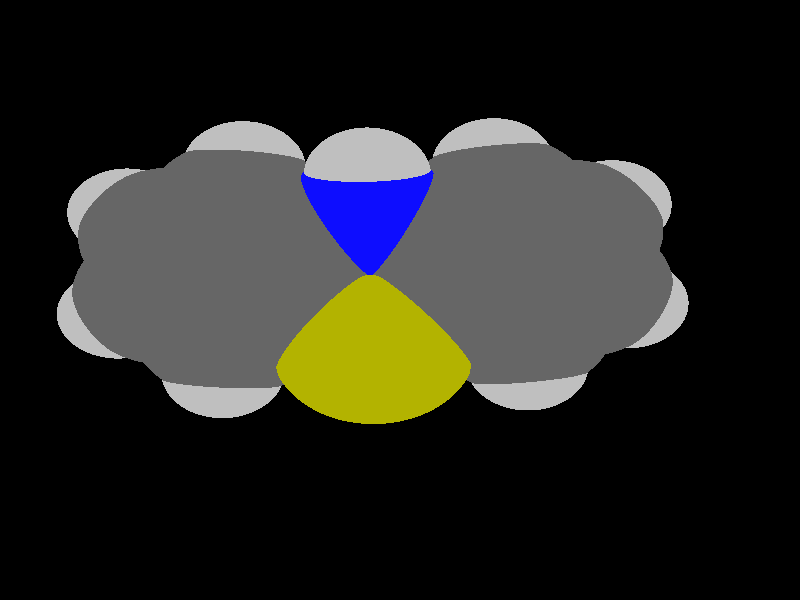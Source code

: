global_settings {
	ambient_light rgb <0.200000002980232, 0.200000002980232, 0.200000002980232>
	max_trace_level 15
}

background { color rgb <0,0,0> }

camera {
	perspective
	location <4.28339267659659, 1.37706251710762, -20.0164953871521>
	angle 40
	up <0.0251109715132133, -0.998055443693248, -0.0570505952987012>
	right <0.99967861679754, 0.0248713010632164, 0.00490729061509193> * 1
	direction <-0.00347882558066758, -0.0571554870305245, 0.998359227971016> }

light_source {
	<68.9012621096662, -52.1784957324404, -86.8291517599099>
	color rgb <1, 1, 1>
	fade_distance 167.888186106906
	fade_power 0
	spotlight
	area_light <20, 0, 0>, <0, 0, 20>, 20, 20
	circular
	orient
	point_at <-68.9012621096662, 52.1784957324404, 86.8291517599099>
}

light_source {
	<-65.8041639096775, -62.7157721622248, 38.2212872345862>
	color rgb <0.300000011920929, 0.300000011920929, 0.300000011920929> shadowless
	fade_distance 167.888186106906
	fade_power 0
	parallel
	point_at <65.8041639096775, 62.7157721622248, -38.2212872345862>
}

#default {
	finish {ambient 0.5 diffuse 1 specular 0.2 roughness .01 metallic 1}
}

union {
cylinder {
	<1.33845727087838, -2.02259873989775, -0.369277583849415>, 	<0.718682634088947, -1.74757379976182, -0.23601107682025>, 0.075
	pigment { rgbt <0.400000005960464, 0.400000005960464, 0.400000005960464, 0> }
}
cylinder {
	<1.43251074440372, -1.81891276804988, -0.352219770677606>, 	<0.812736107614291, -1.54388782791394, -0.218953263648441>, 0.075
	pigment { rgbt <0.400000005960464, 0.400000005960464, 0.400000005960464, 0> }
}
cylinder {
	<0.718682634088947, -1.74757379976182, -0.23601107682025>, 	<0.0989079972995169, -1.47254885962588, -0.102744569791085>, 0.075
	pigment { rgbt <0.400000005960464, 0.400000005960464, 0.400000005960464, 0> }
}
cylinder {
	<0.812736107614291, -1.54388782791394, -0.218953263648441>, 	<0.192961470824862, -1.26886288777801, -0.0856867566192759>, 0.075
	pigment { rgbt <0.400000005960464, 0.400000005960464, 0.400000005960464, 0> }
}
cylinder {
	<0.145934734062189, -1.37070587370194, -0.0942156632051805>, 	<0.0729673670310946, -0.685352936850971, -0.0471078316025903>, 0.075
	pigment { rgbt <0.400000005960464, 0.400000005960464, 0.400000005960464, 0> }
}
cylinder {
	<0.0729673670310946, -0.685352936850971, -0.0471078316025903>, 	<0, 0, 0>, 0.075
	pigment { rgbt <0.400000005960464, 0.400000005960464, 0.400000005960464, 0> }
}
cylinder {
	<-0.0666648698749936, 0.090297618469995, 0.00764102239215325>, 	<0.481892603082987, 0.50247554476124, -0.0773178408311943>, 0.075
	pigment { rgbt <0.400000005960464, 0.400000005960464, 0.400000005960464, 0> }
}
cylinder {
	<0.0666648698749936, -0.090297618469995, -0.00764102239215324>, 	<0.615222342832974, 0.32188030782125, -0.0925998856155008>, 0.075
	pigment { rgbt <0.400000005960464, 0.400000005960464, 0.400000005960464, 0> }
}
cylinder {
	<0.481892603082987, 0.50247554476124, -0.0773178408311943>, 	<1.03045007604097, 0.914653471052485, -0.162276704054542>, 0.075
	pigment { rgbt <0.400000005960464, 0.400000005960464, 0.400000005960464, 0> }
}
cylinder {
	<0.615222342832974, 0.32188030782125, -0.0925998856155008>, 	<1.16377981579095, 0.734058234112494, -0.177558748838848>, 0.075
	pigment { rgbt <0.400000005960464, 0.400000005960464, 0.400000005960464, 0> }
}
cylinder {
	<1.09711494591596, 0.824355852582489, -0.169917726446695>, 	<1.72153965108257, 0.55183072532997, -0.303484732453413>, 0.075
	pigment { rgbt <0.400000005960464, 0.400000005960464, 0.400000005960464, 0> }
}
cylinder {
	<1.72153965108257, 0.55183072532997, -0.303484732453413>, 	<2.34596435624917, 0.279305598077451, -0.437051738460131>, 0.075
	pigment { rgbt <0.400000005960464, 0.400000005960464, 0.400000005960464, 0> }
}
cylinder {
	<2.34596435624917, 0.279305598077451, -0.437051738460131>, 	<2.97536340151833, 0.767049193142886, -0.531411550200014>, 0.075
	pigment { rgbt <0.400000005960464, 0.400000005960464, 0.400000005960464, 0> }
}
cylinder {
	<2.97536340151833, 0.767049193142886, -0.531411550200014>, 	<3.72768522359904, 1.35004999828536, -0.644200004572364>, 0.075
	pigment { rgbt <0.699999988079071, 0.699999988079071, 0, 0> }
}
cylinder {
	<3.72768522359904, 1.35004999828536, -0.644200004572364>, 	<4.47997781185376, 0.766993757784745, -0.530702829317586>, 0.075
	pigment { rgbt <0.699999988079071, 0.699999988079071, 0, 0> }
}
cylinder {
	<4.47997781185376, 0.766993757784745, -0.530702829317586>, 	<5.10936450979204, 0.279194399329885, -0.43574826845364>, 0.075
	pigment { rgbt <0.400000005960464, 0.400000005960464, 0.400000005960464, 0> }
}
cylinder {
	<5.10936450979204, 0.279194399329885, -0.43574826845364>, 	<5.73383978569337, 0.551669271059887, -0.302415277173635>, 0.075
	pigment { rgbt <0.400000005960464, 0.400000005960464, 0.400000005960464, 0> }
}
cylinder {
	<5.73383978569337, 0.551669271059887, -0.302415277173635>, 	<6.35831506159471, 0.824144142789889, -0.16908228589363>, 0.075
	pigment { rgbt <0.400000005960464, 0.400000005960464, 0.400000005960464, 0> }
}
cylinder {
	<6.42499113217107, 0.914441664764753, -0.161538471361546>, 	<6.97348362585295, 0.50236959336937, -0.0769973284158978>, 0.075
	pigment { rgbt <0.400000005960464, 0.400000005960464, 0.400000005960464, 0> }
}
cylinder {
	<6.29163899101834, 0.733846620815025, -0.176626100425714>, 	<6.84013148470022, 0.321774549419643, -0.0920849574800661>, 0.075
	pigment { rgbt <0.400000005960464, 0.400000005960464, 0.400000005960464, 0> }
}
cylinder {
	<6.97348362585295, 0.50236959336937, -0.0769973284158978>, 	<7.52197611953483, 0.0902975219739883, 0.00754381452974995>, 0.075
	pigment { rgbt <0.400000005960464, 0.400000005960464, 0.400000005960464, 0> }
}
cylinder {
	<6.84013148470022, 0.321774549419643, -0.0920849574800661>, 	<7.38862397838209, -0.090297521975739, -0.00754381453441835>, 0.075
	pigment { rgbt <0.400000005960464, 0.400000005960464, 0.400000005960464, 0> }
}
cylinder {
	<7.45530004895846, -8.75328325183662e-13, -2.33420888954422e-12>, 	<7.38266728080094, -0.685397077929971, -0.0483422078132551>, 0.075
	pigment { rgbt <0.400000005960464, 0.400000005960464, 0.400000005960464, 0> }
}
cylinder {
	<7.38266728080094, -0.685397077929971, -0.0483422078132551>, 	<7.31003451264343, -1.37079415585907, -0.0966844156241759>, 0.075
	pigment { rgbt <0.400000005960464, 0.400000005960464, 0.400000005960464, 0> }
}
cylinder {
	<7.35706227593948, -1.47263094673512, -0.105281362956616>, 	<6.73718692958823, -1.74765600356692, -0.238314847841415>, 0.075
	pigment { rgbt <0.400000005960464, 0.400000005960464, 0.400000005960464, 0> }
}
cylinder {
	<7.26300674934738, -1.26895736498301, -0.0880874682917358>, 	<6.64313140299614, -1.54398242181481, -0.221120953176535>, 0.075
	pigment { rgbt <0.400000005960464, 0.400000005960464, 0.400000005960464, 0> }
}
cylinder {
	<6.73718692958823, -1.74765600356692, -0.238314847841415>, 	<6.11731158323699, -2.02268106039872, -0.371348332726214>, 0.075
	pigment { rgbt <0.400000005960464, 0.400000005960464, 0.400000005960464, 0> }
}
cylinder {
	<6.64313140299614, -1.54398242181481, -0.221120953176535>, 	<6.0232560566449, -1.81900747864661, -0.354154438061333>, 0.075
	pigment { rgbt <0.400000005960464, 0.400000005960464, 0.400000005960464, 0> }
}
cylinder {
	<6.07028381994094, -1.92084426952267, -0.362751385393774>, 	<5.51519106340219, -1.51077193253912, -0.448991820104321>, 0.075
	pigment { rgbt <0.400000005960464, 0.400000005960464, 0.400000005960464, 0> }
}
cylinder {
	<5.51519106340219, -1.51077193253912, -0.448991820104321>, 	<4.96009830686344, -1.10069959555558, -0.535232254814869>, 0.075
	pigment { rgbt <0.400000005960464, 0.400000005960464, 0.400000005960464, 0> }
}
cylinder {
	<5.22121515703905, 0.267174011148052, -0.436840503951422>, 	<5.14658205557475, -0.422772986294678, -0.486582497132036>, 0.075
	pigment { rgbt <0.400000005960464, 0.400000005960464, 0.400000005960464, 0> }
}
cylinder {
	<4.99751386254503, 0.291214787511718, -0.434656032955858>, 	<4.92288076108073, -0.398732209931013, -0.484398026136473>, 0.075
	pigment { rgbt <0.400000005960464, 0.400000005960464, 0.400000005960464, 0> }
}
cylinder {
	<5.14658205557475, -0.422772986294678, -0.486582497132036>, 	<5.07194895411045, -1.11271998373741, -0.536324490312651>, 0.075
	pigment { rgbt <0.400000005960464, 0.400000005960464, 0.400000005960464, 0> }
}
cylinder {
	<4.92288076108073, -0.398732209931013, -0.484398026136473>, 	<4.84824765961643, -1.08867920737374, -0.534140019317087>, 0.075
	pigment { rgbt <0.400000005960464, 0.400000005960464, 0.400000005960464, 0> }
}
cylinder {
	<4.96009830686344, -1.10069959555558, -0.535232254814869>, 	<4.33192785281211, -1.40072950789443, -0.674871198202168>, 0.075
	pigment { rgbt <0.400000005960464, 0.400000005960464, 0.400000005960464, 0> }
}
cylinder {
	<4.33192785281211, -1.40072950789443, -0.674871198202168>, 	<3.72764521313654, -1.68935000292162, -0.80920000779099>, 0.075
	pigment { rgbt <0.0500000007450581, 0.0500000007450581, 1, 0> }
}
cylinder {
	<3.72764521313654, -1.68935000292162, -0.80920000779099>, 	<3.12331770992127, -1.40073047817943, -0.675428204979081>, 0.075
	pigment { rgbt <0.0500000007450581, 0.0500000007450581, 1, 0> }
}
cylinder {
	<3.12331770992127, -1.40073047817943, -0.675428204979081>, 	<2.49509816879825, -1.1007004043734, -0.536367744995747>, 0.075
	pigment { rgbt <0.400000005960464, 0.400000005960464, 0.400000005960464, 0> }
}
cylinder {
	<1.38548400764105, -1.92075575397382, -0.360748677263511>, 	<1.94029108821965, -1.51072807917361, -0.448558211129629>, 0.075
	pigment { rgbt <0.400000005960464, 0.400000005960464, 0.400000005960464, 0> }
}
cylinder {
	<1.94029108821965, -1.51072807917361, -0.448558211129629>, 	<2.49509816879825, -1.1007004043734, -0.536367744995747>, 0.075
	pigment { rgbt <0.400000005960464, 0.400000005960464, 0.400000005960464, 0> }
}
cylinder {
	<2.45781644279051, 0.291326302615165, -0.436122545926452>, 	<2.53238334906506, -0.398676698610263, -0.48578054919426>, 0.075
	pigment { rgbt <0.400000005960464, 0.400000005960464, 0.400000005960464, 0> }
}
cylinder {
	<2.23411226970782, 0.267284893539737, -0.437980930993809>, 	<2.30867917598237, -0.422718107685691, -0.487638934261617>, 0.075
	pigment { rgbt <0.400000005960464, 0.400000005960464, 0.400000005960464, 0> }
}
cylinder {
	<2.53238334906506, -0.398676698610263, -0.48578054919426>, 	<2.6069502553396, -1.08867969983569, -0.535438552462068>, 0.075
	pigment { rgbt <0.400000005960464, 0.400000005960464, 0.400000005960464, 0> }
}
cylinder {
	<2.30867917598237, -0.422718107685691, -0.487638934261617>, 	<2.38324608225691, -1.11272110891112, -0.537296937529425>, 0.075
	pigment { rgbt <0.400000005960464, 0.400000005960464, 0.400000005960464, 0> }
}
cylinder {
	<1.38548400764105, -1.92075575397382, -0.360748677263511>, 	<1.45190931297005, -2.57760286641464, -0.402283271292879>, 0.075
	pigment { rgbt <0.400000005960464, 0.400000005960464, 0.400000005960464, 0> }
}
cylinder {
	<1.45190931297005, -2.57760286641464, -0.402283271292879>, 	<1.49393357837454, -2.99316011898067, -0.428560317281788>, 0.075
	pigment { rgbt <0.75, 0.75, 0.75, 0> }
}
cylinder {
	<0.145934734062189, -1.37070587370194, -0.0942156632051805>, 	<-0.378980531463835, -1.76476406154772, -0.0117787537257732>, 0.075
	pigment { rgbt <0.400000005960464, 0.400000005960464, 0.400000005960464, 0> }
}
cylinder {
	<-0.378980531463835, -1.76476406154772, -0.0117787537257732>, 	<-0.71107671793066, -2.01407138793776, 0.0403762988326378>, 0.075
	pigment { rgbt <0.75, 0.75, 0.75, 0> }
}
cylinder {
	<0, 0, 0>, 	<-0.59428563675261, 0.261745579254332, 0.126055221522051>, 0.075
	pigment { rgbt <0.400000005960464, 0.400000005960464, 0.400000005960464, 0> }
}
cylinder {
	<-0.59428563675261, 0.261745579254332, 0.126055221522051>, 	<-0.970260726261408, 0.427339043916252, 0.205804117110005>, 0.075
	pigment { rgbt <0.75, 0.75, 0.75, 0> }
}
cylinder {
	<1.09711494591596, 0.824355852582489, -0.169917726446695>, 	<1.02670824123083, 1.48047362268255, -0.124033574534212>, 0.075
	pigment { rgbt <0.400000005960464, 0.400000005960464, 0.400000005960464, 0> }
}
cylinder {
	<1.02670824123083, 1.48047362268255, -0.124033574534212>, 	<0.982166088811463, 1.89556047913388, -0.0950053889763305>, 0.075
	pigment { rgbt <0.75, 0.75, 0.75, 0> }
}
cylinder {
	<3.72764521313654, -1.68935000292162, -0.80920000779099>, 	<3.72778016331026, -2.22714557908451, -1.05905457683242>, 0.075
	pigment { rgbt <0.0500000007450581, 0.0500000007450581, 1, 0> }
}
cylinder {
	<3.72778016331026, -2.22714557908451, -1.05905457683242>, 	<3.72786595810824, -2.56905001339897, -1.21790003573057>, 0.075
	pigment { rgbt <0.75, 0.75, 0.75, 0> }
}
cylinder {
	<6.07028381994094, -1.92084426952267, -0.362751385393774>, 	<6.00693675408261, -2.55366842410938, -0.406648863894825>, 0.075
	pigment { rgbt <0.400000005960464, 0.400000005960464, 0.400000005960464, 0> }
}
cylinder {
	<6.00693675408261, -2.55366842410938, -0.406648863894825>, 	<5.96773609921028, -2.94527490094775, -0.433813656473122>, 0.075
	pigment { rgbt <0.75, 0.75, 0.75, 0> }
}
cylinder {
	<7.45530004895846, -8.75328325183662e-13, -2.33420888954422e-12>, 	<8.02783283728772, 0.252202433449384, 0.122500566729766>, 0.075
	pigment { rgbt <0.400000005960464, 0.400000005960464, 0.400000005960464, 0> }
}
cylinder {
	<8.02783283728772, 0.252202433449384, 0.122500566729766>, 	<8.3821295980656, 0.40827123344331, 0.198306799789865>, 0.075
	pigment { rgbt <0.75, 0.75, 0.75, 0> }
}
cylinder {
	<7.31003451264343, -1.37079415585907, -0.0966844156241759>, 	<7.81612910596188, -1.75045336532403, -0.0183684065183009>, 0.075
	pigment { rgbt <0.400000005960464, 0.400000005960464, 0.400000005960464, 0> }
}
cylinder {
	<7.81612910596188, -1.75045336532403, -0.0183684065183009>, 	<8.12931234841541, -1.98539541729882, 0.0300953826460406>, 0.075
	pigment { rgbt <0.75, 0.75, 0.75, 0> }
}
cylinder {
	<6.35831506159471, 0.824144142789889, -0.16908228589363>, 	<6.42610213433684, 1.45645829057349, -0.124473079649285>, 0.075
	pigment { rgbt <0.400000005960464, 0.400000005960464, 0.400000005960464, 0> }
}
cylinder {
	<6.42610213433684, 1.45645829057349, -0.124473079649285>, 	<6.46805036993963, 1.84774916320193, -0.0968678531969017>, 0.075
	pigment { rgbt <0.75, 0.75, 0.75, 0> }
}
sphere {
	<1.38548400764105, -1.92075575397382, -0.360748677263511>, 0.4104
	pigment { rgbt <0.400000005960464, 0.400000005960464, 0.400000005960464,0> }
}
sphere {
	<0.145934734062189, -1.37070587370194, -0.0942156632051805>, 0.4104
	pigment { rgbt <0.400000005960464, 0.400000005960464, 0.400000005960464,0> }
}
sphere {
	<0, 0, 0>, 0.4104
	pigment { rgbt <0.400000005960464, 0.400000005960464, 0.400000005960464,0> }
}
sphere {
	<1.09711494591596, 0.824355852582489, -0.169917726446695>, 0.4104
	pigment { rgbt <0.400000005960464, 0.400000005960464, 0.400000005960464,0> }
}
sphere {
	<2.34596435624917, 0.279305598077451, -0.437051738460131>, 0.4104
	pigment { rgbt <0.400000005960464, 0.400000005960464, 0.400000005960464,0> }
}
sphere {
	<3.72768522359904, 1.35004999828536, -0.644200004572364>, 0.567
	pigment { rgbt <0.699999988079071, 0.699999988079071, 0,0> }
}
sphere {
	<5.10936450979204, 0.279194399329885, -0.43574826845364>, 0.4104
	pigment { rgbt <0.400000005960464, 0.400000005960464, 0.400000005960464,0> }
}
sphere {
	<6.35831506159471, 0.824144142789889, -0.16908228589363>, 0.4104
	pigment { rgbt <0.400000005960464, 0.400000005960464, 0.400000005960464,0> }
}
sphere {
	<7.45530004895846, -8.75328325183662e-13, -2.33420888954422e-12>, 0.4104
	pigment { rgbt <0.400000005960464, 0.400000005960464, 0.400000005960464,0> }
}
sphere {
	<7.31003451264343, -1.37079415585907, -0.0966844156241759>, 0.4104
	pigment { rgbt <0.400000005960464, 0.400000005960464, 0.400000005960464,0> }
}
sphere {
	<6.07028381994094, -1.92084426952267, -0.362751385393774>, 0.4104
	pigment { rgbt <0.400000005960464, 0.400000005960464, 0.400000005960464,0> }
}
sphere {
	<4.96009830686344, -1.10069959555558, -0.535232254814869>, 0.4104
	pigment { rgbt <0.400000005960464, 0.400000005960464, 0.400000005960464,0> }
}
sphere {
	<3.72764521313654, -1.68935000292162, -0.80920000779099>, 0.3834
	pigment { rgbt <0.0500000007450581, 0.0500000007450581, 1,0> }
}
sphere {
	<2.49509816879825, -1.1007004043734, -0.536367744995747>, 0.4104
	pigment { rgbt <0.400000005960464, 0.400000005960464, 0.400000005960464,0> }
}
sphere {
	<1.49393357837454, -2.99316011898067, -0.428560317281788>, 0.1674
	pigment { rgbt <0.75, 0.75, 0.75,0> }
}
sphere {
	<-0.71107671793066, -2.01407138793776, 0.0403762988326378>, 0.1674
	pigment { rgbt <0.75, 0.75, 0.75,0> }
}
sphere {
	<-0.970260726261408, 0.427339043916252, 0.205804117110005>, 0.1674
	pigment { rgbt <0.75, 0.75, 0.75,0> }
}
sphere {
	<0.982166088811463, 1.89556047913388, -0.0950053889763305>, 0.1674
	pigment { rgbt <0.75, 0.75, 0.75,0> }
}
sphere {
	<3.72786595810824, -2.56905001339897, -1.21790003573057>, 0.1674
	pigment { rgbt <0.75, 0.75, 0.75,0> }
}
sphere {
	<5.96773609921028, -2.94527490094775, -0.433813656473122>, 0.1674
	pigment { rgbt <0.75, 0.75, 0.75,0> }
}
sphere {
	<8.3821295980656, 0.40827123344331, 0.198306799789865>, 0.1674
	pigment { rgbt <0.75, 0.75, 0.75,0> }
}
sphere {
	<8.12931234841541, -1.98539541729882, 0.0300953826460406>, 0.1674
	pigment { rgbt <0.75, 0.75, 0.75,0> }
}
sphere {
	<6.46805036993963, 1.84774916320193, -0.0968678531969017>, 0.1674
	pigment { rgbt <0.75, 0.75, 0.75,0> }
}
}
merge {
}
union {
}
merge {
sphere {
	<1.38548400764105, -1.92075575397382, -0.360748677263511>, 1.69983
	pigment { rgbt <0, 0, 0,0> }
}
sphere {
	<0.145934734062189, -1.37070587370194, -0.0942156632051805>, 1.69983
	pigment { rgbt <0, 0, 0,0> }
}
sphere {
	<0, 0, 0>, 1.69983
	pigment { rgbt <0, 0, 0,0> }
}
sphere {
	<1.09711494591596, 0.824355852582489, -0.169917726446695>, 1.69983
	pigment { rgbt <0, 0, 0,0> }
}
sphere {
	<2.34596435624917, 0.279305598077451, -0.437051738460131>, 1.69983
	pigment { rgbt <0, 0, 0,0> }
}
sphere {
	<3.72768522359904, 1.35004999828536, -0.644200004572364>, 1.79982
	pigment { rgbt <0, 0, 0,0> }
}
sphere {
	<5.10936450979204, 0.279194399329885, -0.43574826845364>, 1.69983
	pigment { rgbt <0, 0, 0,0> }
}
sphere {
	<6.35831506159471, 0.824144142789889, -0.16908228589363>, 1.69983
	pigment { rgbt <0, 0, 0,0> }
}
sphere {
	<7.45530004895846, -8.75328325183662e-13, -2.33420888954422e-12>, 1.69983
	pigment { rgbt <0, 0, 0,0> }
}
sphere {
	<7.31003451264343, -1.37079415585907, -0.0966844156241759>, 1.69983
	pigment { rgbt <0, 0, 0,0> }
}
sphere {
	<6.07028381994094, -1.92084426952267, -0.362751385393774>, 1.69983
	pigment { rgbt <0, 0, 0,0> }
}
sphere {
	<4.96009830686344, -1.10069959555558, -0.535232254814869>, 1.69983
	pigment { rgbt <0, 0, 0,0> }
}
sphere {
	<3.72764521313654, -1.68935000292162, -0.80920000779099>, 1.549845
	pigment { rgbt <0, 0, 0,0> }
}
sphere {
	<2.49509816879825, -1.1007004043734, -0.536367744995747>, 1.69983
	pigment { rgbt <0, 0, 0,0> }
}
sphere {
	<1.49393357837454, -2.99316011898067, -0.428560317281788>, 1.09989
	pigment { rgbt <0, 0, 0,0> }
}
sphere {
	<-0.71107671793066, -2.01407138793776, 0.0403762988326378>, 1.09989
	pigment { rgbt <0, 0, 0,0> }
}
sphere {
	<-0.970260726261408, 0.427339043916252, 0.205804117110005>, 1.09989
	pigment { rgbt <0, 0, 0,0> }
}
sphere {
	<0.982166088811463, 1.89556047913388, -0.0950053889763305>, 1.09989
	pigment { rgbt <0, 0, 0,0> }
}
sphere {
	<3.72786595810824, -2.56905001339897, -1.21790003573057>, 1.09989
	pigment { rgbt <0, 0, 0,0> }
}
sphere {
	<5.96773609921028, -2.94527490094775, -0.433813656473122>, 1.09989
	pigment { rgbt <0, 0, 0,0> }
}
sphere {
	<8.3821295980656, 0.40827123344331, 0.198306799789865>, 1.09989
	pigment { rgbt <0, 0, 0,0> }
}
sphere {
	<8.12931234841541, -1.98539541729882, 0.0300953826460406>, 1.09989
	pigment { rgbt <0, 0, 0,0> }
}
sphere {
	<6.46805036993963, 1.84774916320193, -0.0968678531969017>, 1.09989
	pigment { rgbt <0, 0, 0,0> }
}
sphere {
	<1.38548400764105, -1.92075575397382, -0.360748677263511>, 1.7
	pigment { rgbt <0.400000005960464, 0.400000005960464, 0.400000005960464,0.350000023841858> }
}
sphere {
	<0.145934734062189, -1.37070587370194, -0.0942156632051805>, 1.7
	pigment { rgbt <0.400000005960464, 0.400000005960464, 0.400000005960464,0.350000023841858> }
}
sphere {
	<0, 0, 0>, 1.7
	pigment { rgbt <0.400000005960464, 0.400000005960464, 0.400000005960464,0.350000023841858> }
}
sphere {
	<1.09711494591596, 0.824355852582489, -0.169917726446695>, 1.7
	pigment { rgbt <0.400000005960464, 0.400000005960464, 0.400000005960464,0.350000023841858> }
}
sphere {
	<2.34596435624917, 0.279305598077451, -0.437051738460131>, 1.7
	pigment { rgbt <0.400000005960464, 0.400000005960464, 0.400000005960464,0.350000023841858> }
}
sphere {
	<3.72768522359904, 1.35004999828536, -0.644200004572364>, 1.8
	pigment { rgbt <0.699999988079071, 0.699999988079071, 0,0.350000023841858> }
}
sphere {
	<5.10936450979204, 0.279194399329885, -0.43574826845364>, 1.7
	pigment { rgbt <0.400000005960464, 0.400000005960464, 0.400000005960464,0.350000023841858> }
}
sphere {
	<6.35831506159471, 0.824144142789889, -0.16908228589363>, 1.7
	pigment { rgbt <0.400000005960464, 0.400000005960464, 0.400000005960464,0.350000023841858> }
}
sphere {
	<7.45530004895846, -8.75328325183662e-13, -2.33420888954422e-12>, 1.7
	pigment { rgbt <0.400000005960464, 0.400000005960464, 0.400000005960464,0.350000023841858> }
}
sphere {
	<7.31003451264343, -1.37079415585907, -0.0966844156241759>, 1.7
	pigment { rgbt <0.400000005960464, 0.400000005960464, 0.400000005960464,0.350000023841858> }
}
sphere {
	<6.07028381994094, -1.92084426952267, -0.362751385393774>, 1.7
	pigment { rgbt <0.400000005960464, 0.400000005960464, 0.400000005960464,0.350000023841858> }
}
sphere {
	<4.96009830686344, -1.10069959555558, -0.535232254814869>, 1.7
	pigment { rgbt <0.400000005960464, 0.400000005960464, 0.400000005960464,0.350000023841858> }
}
sphere {
	<3.72764521313654, -1.68935000292162, -0.80920000779099>, 1.55
	pigment { rgbt <0.0500000007450581, 0.0500000007450581, 1,0.350000023841858> }
}
sphere {
	<2.49509816879825, -1.1007004043734, -0.536367744995747>, 1.7
	pigment { rgbt <0.400000005960464, 0.400000005960464, 0.400000005960464,0.350000023841858> }
}
sphere {
	<1.49393357837454, -2.99316011898067, -0.428560317281788>, 1.1
	pigment { rgbt <0.75, 0.75, 0.75,0.350000023841858> }
}
sphere {
	<-0.71107671793066, -2.01407138793776, 0.0403762988326378>, 1.1
	pigment { rgbt <0.75, 0.75, 0.75,0.350000023841858> }
}
sphere {
	<-0.970260726261408, 0.427339043916252, 0.205804117110005>, 1.1
	pigment { rgbt <0.75, 0.75, 0.75,0.350000023841858> }
}
sphere {
	<0.982166088811463, 1.89556047913388, -0.0950053889763305>, 1.1
	pigment { rgbt <0.75, 0.75, 0.75,0.350000023841858> }
}
sphere {
	<3.72786595810824, -2.56905001339897, -1.21790003573057>, 1.1
	pigment { rgbt <0.75, 0.75, 0.75,0.350000023841858> }
}
sphere {
	<5.96773609921028, -2.94527490094775, -0.433813656473122>, 1.1
	pigment { rgbt <0.75, 0.75, 0.75,0.350000023841858> }
}
sphere {
	<8.3821295980656, 0.40827123344331, 0.198306799789865>, 1.1
	pigment { rgbt <0.75, 0.75, 0.75,0.350000023841858> }
}
sphere {
	<8.12931234841541, -1.98539541729882, 0.0300953826460406>, 1.1
	pigment { rgbt <0.75, 0.75, 0.75,0.350000023841858> }
}
sphere {
	<6.46805036993963, 1.84774916320193, -0.0968678531969017>, 1.1
	pigment { rgbt <0.75, 0.75, 0.75,0.350000023841858> }
}
}
